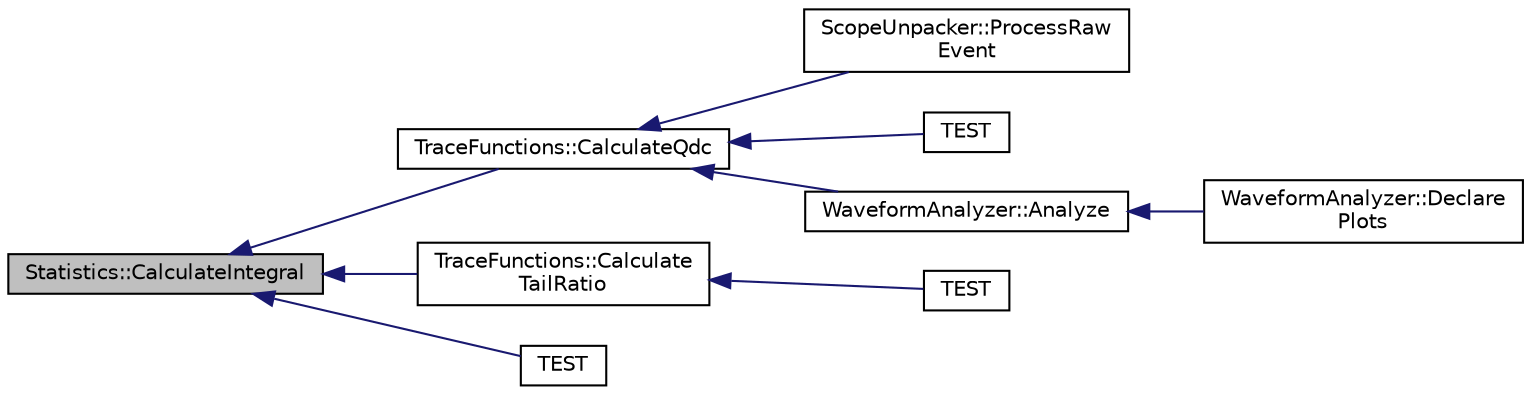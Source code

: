 digraph "Statistics::CalculateIntegral"
{
  edge [fontname="Helvetica",fontsize="10",labelfontname="Helvetica",labelfontsize="10"];
  node [fontname="Helvetica",fontsize="10",shape=record];
  rankdir="LR";
  Node1 [label="Statistics::CalculateIntegral",height=0.2,width=0.4,color="black", fillcolor="grey75", style="filled", fontcolor="black"];
  Node1 -> Node2 [dir="back",color="midnightblue",fontsize="10",style="solid",fontname="Helvetica"];
  Node2 [label="TraceFunctions::CalculateQdc",height=0.2,width=0.4,color="black", fillcolor="white", style="filled",URL="$d6/dd5/namespace_trace_functions.html#a6daab655efadf36d330e22d7848eb89f"];
  Node2 -> Node3 [dir="back",color="midnightblue",fontsize="10",style="solid",fontname="Helvetica"];
  Node3 [label="ScopeUnpacker::ProcessRaw\lEvent",height=0.2,width=0.4,color="black", fillcolor="white", style="filled",URL="$d0/d1e/class_scope_unpacker.html#a72f39d42058753f97fd4499fd6b2b79f"];
  Node2 -> Node4 [dir="back",color="midnightblue",fontsize="10",style="solid",fontname="Helvetica"];
  Node4 [label="TEST",height=0.2,width=0.4,color="black", fillcolor="white", style="filled",URL="$d4/d7b/unittest-_helper_functions_8cpp.html#ad67b48582732deb820312ac239cc7647"];
  Node2 -> Node5 [dir="back",color="midnightblue",fontsize="10",style="solid",fontname="Helvetica"];
  Node5 [label="WaveformAnalyzer::Analyze",height=0.2,width=0.4,color="black", fillcolor="white", style="filled",URL="$da/d8c/class_waveform_analyzer.html#a36eda222c9ffa40319cd0ba9ebe62a0a"];
  Node5 -> Node6 [dir="back",color="midnightblue",fontsize="10",style="solid",fontname="Helvetica"];
  Node6 [label="WaveformAnalyzer::Declare\lPlots",height=0.2,width=0.4,color="black", fillcolor="white", style="filled",URL="$da/d8c/class_waveform_analyzer.html#a9ab9178974207b8f16eccb28bbadec2c"];
  Node1 -> Node7 [dir="back",color="midnightblue",fontsize="10",style="solid",fontname="Helvetica"];
  Node7 [label="TraceFunctions::Calculate\lTailRatio",height=0.2,width=0.4,color="black", fillcolor="white", style="filled",URL="$d6/dd5/namespace_trace_functions.html#acee8c229e254ec0739a8535e71217fbe"];
  Node7 -> Node8 [dir="back",color="midnightblue",fontsize="10",style="solid",fontname="Helvetica"];
  Node8 [label="TEST",height=0.2,width=0.4,color="black", fillcolor="white", style="filled",URL="$d4/d7b/unittest-_helper_functions_8cpp.html#aa60a9b41c328352ce795c8b09f845530"];
  Node1 -> Node9 [dir="back",color="midnightblue",fontsize="10",style="solid",fontname="Helvetica"];
  Node9 [label="TEST",height=0.2,width=0.4,color="black", fillcolor="white", style="filled",URL="$d4/d7b/unittest-_helper_functions_8cpp.html#ab856f8174f5bf3574f957457db756aee"];
}
